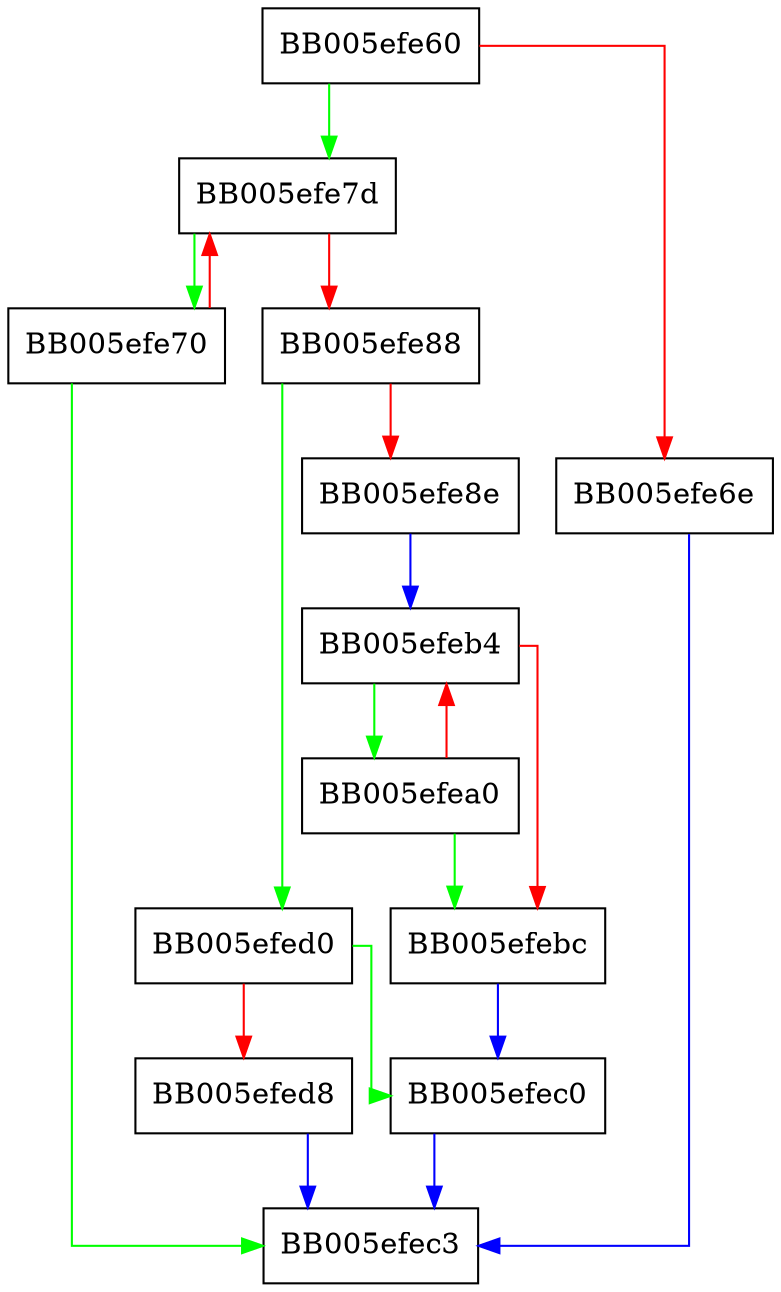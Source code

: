 digraph OPENSSL_strlcat {
  node [shape="box"];
  graph [splines=ortho];
  BB005efe60 -> BB005efe7d [color="green"];
  BB005efe60 -> BB005efe6e [color="red"];
  BB005efe6e -> BB005efec3 [color="blue"];
  BB005efe70 -> BB005efec3 [color="green"];
  BB005efe70 -> BB005efe7d [color="red"];
  BB005efe7d -> BB005efe70 [color="green"];
  BB005efe7d -> BB005efe88 [color="red"];
  BB005efe88 -> BB005efed0 [color="green"];
  BB005efe88 -> BB005efe8e [color="red"];
  BB005efe8e -> BB005efeb4 [color="blue"];
  BB005efea0 -> BB005efebc [color="green"];
  BB005efea0 -> BB005efeb4 [color="red"];
  BB005efeb4 -> BB005efea0 [color="green"];
  BB005efeb4 -> BB005efebc [color="red"];
  BB005efebc -> BB005efec0 [color="blue"];
  BB005efec0 -> BB005efec3 [color="blue"];
  BB005efed0 -> BB005efec0 [color="green"];
  BB005efed0 -> BB005efed8 [color="red"];
  BB005efed8 -> BB005efec3 [color="blue"];
}